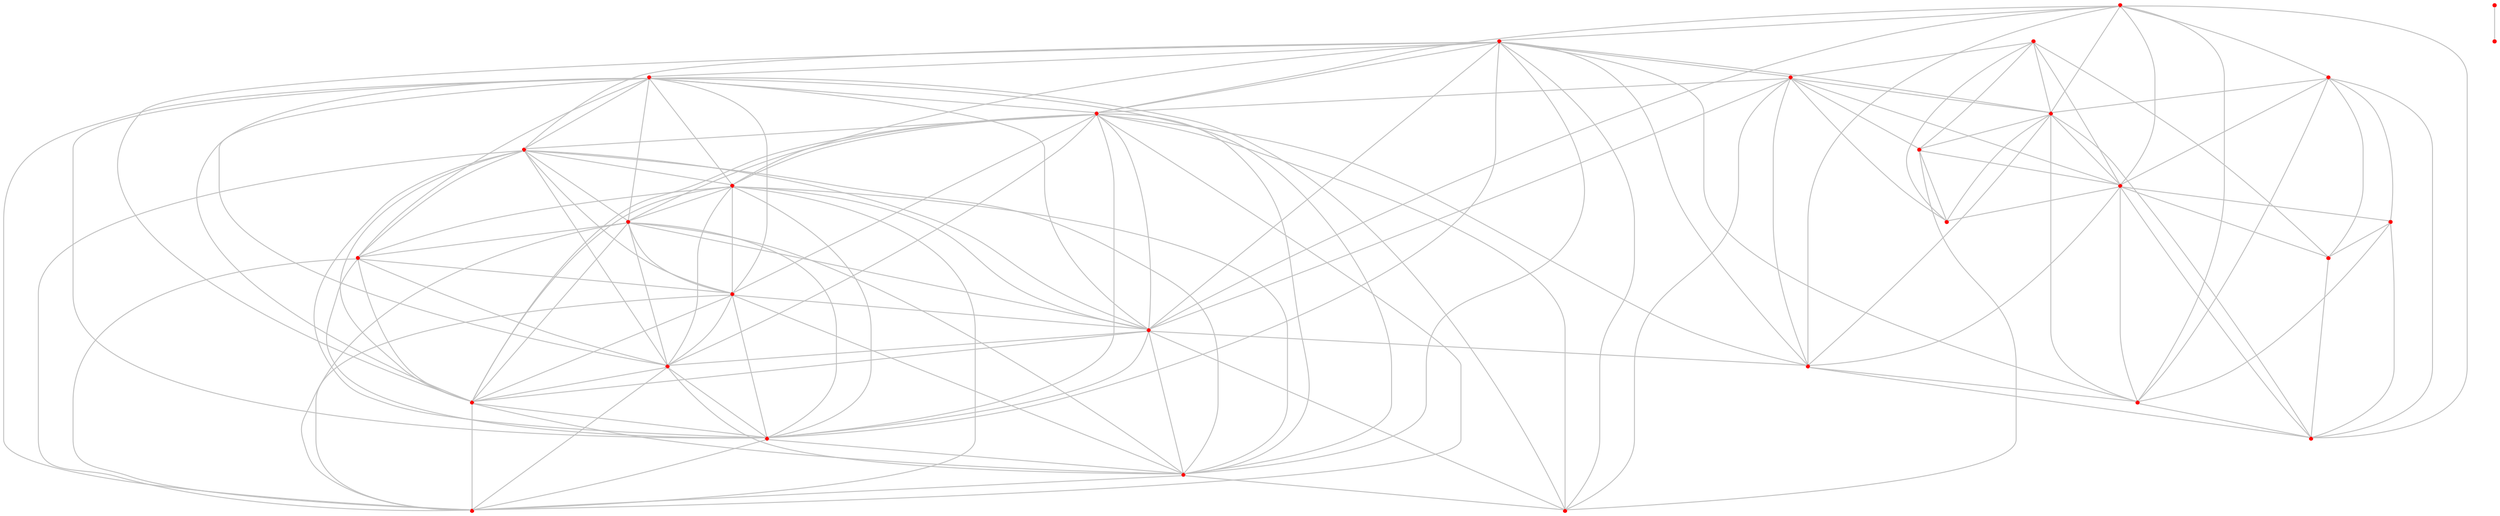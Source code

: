 graph {
	0 [color=red pos="1.6256943077225618,3.9018772138233833!" shape=point]
	1 [color=red pos="1.6688162763512389,2.010828255837758!" shape=point]
	2 [color=red pos="2.7428020350117674,2.1911003035706167!" shape=point]
	3 [color=red pos="0.36455717824058587,2.6159080073984873!" shape=point]
	4 [color=red pos="2.609485675348751,3.2756446743157817!" shape=point]
	5 [color=red pos="3.5058595803389543,1.5158418053701181!" shape=point]
	6 [color=red pos="3.127883568911354,1.9598020917935233!" shape=point]
	7 [color=red pos="3.130955154174005,0.9919056785821261!" shape=point]
	8 [color=red pos="1.7498221480537506,3.151083184006432!" shape=point]
	9 [color=red pos="3.216311087638771,1.0405477166945065!" shape=point]
	10 [color=red pos="0.28093822529204315,0.9930666209774031!" shape=point]
	11 [color=red pos="2.9662972265465717,0.6123719082612267!" shape=point]
	12 [color=red pos="2.9175826547786894,0.377266760711664!" shape=point]
	13 [color=red pos="3.892404623162042,1.0888868114846102!" shape=point]
	14 [color=red pos="2.8700128296801335,2.010676831573666!" shape=point]
	15 [color=red pos="2.9204836270318246,0.5435794272822996!" shape=point]
	16 [color=red pos="2.514897464137398,3.7903485629167495!" shape=point]
	17 [color=red pos="2.687474462619978,0.8078210390250637!" shape=point]
	18 [color=red pos="1.3127469649236083,3.133410080314089!" shape=point]
	19 [color=red pos="3.5835918190062763,0.999637962591859!" shape=point]
	20 [color=red pos="2.0843243186474516,3.784986086724214!" shape=point]
	21 [color=red pos="0.07788890929147696,2.5947193699566453!" shape=point]
	22 [color=red pos="1.9784234892665782,2.253524736750465!" shape=point]
	23 [color=red pos="0.19929875189475066,3.469089226358726!" shape=point]
	24 [color=red pos="1.2990416407857146,2.300918484607362!" shape=point]
	25 [color=red pos="0.6554669937820568,2.4758849152600604!" shape=point]
	26 [color=red pos="3.478435217990912,1.7713571936950592!" shape=point]
	27 [color=red pos="3.3170840778142128,0.4905359686396409!" shape=point]
	28 [color=red pos="1.2556459292821902,0.2039169464236701!" shape=point]
	29 [color=red pos="3.347232367475649,2.872536335158486!" shape=point]
	0 -- 4 [color=gray]
	0 -- 8 [color=gray]
	0 -- 16 [color=gray]
	0 -- 18 [color=gray]
	0 -- 20 [color=gray]
	0 -- 23 [color=gray]
	1 -- 2 [color=gray]
	1 -- 3 [color=gray]
	1 -- 6 [color=gray]
	1 -- 8 [color=gray]
	1 -- 14 [color=gray]
	1 -- 18 [color=gray]
	1 -- 22 [color=gray]
	1 -- 24 [color=gray]
	1 -- 25 [color=gray]
	2 -- 4 [color=gray]
	2 -- 5 [color=gray]
	2 -- 6 [color=gray]
	2 -- 7 [color=gray]
	2 -- 8 [color=gray]
	2 -- 9 [color=gray]
	2 -- 14 [color=gray]
	2 -- 17 [color=gray]
	2 -- 19 [color=gray]
	2 -- 22 [color=gray]
	2 -- 24 [color=gray]
	2 -- 26 [color=gray]
	2 -- 29 [color=gray]
	3 -- 8 [color=gray]
	3 -- 18 [color=gray]
	3 -- 21 [color=gray]
	3 -- 23 [color=gray]
	3 -- 24 [color=gray]
	3 -- 25 [color=gray]
	4 -- 6 [color=gray]
	4 -- 8 [color=gray]
	4 -- 14 [color=gray]
	4 -- 16 [color=gray]
	4 -- 18 [color=gray]
	4 -- 20 [color=gray]
	4 -- 22 [color=gray]
	4 -- 29 [color=gray]
	5 -- 6 [color=gray]
	5 -- 7 [color=gray]
	5 -- 9 [color=gray]
	5 -- 11 [color=gray]
	5 -- 12 [color=gray]
	5 -- 13 [color=gray]
	5 -- 14 [color=gray]
	5 -- 15 [color=gray]
	5 -- 17 [color=gray]
	5 -- 19 [color=gray]
	5 -- 26 [color=gray]
	5 -- 27 [color=gray]
	5 -- 29 [color=gray]
	6 -- 7 [color=gray]
	6 -- 9 [color=gray]
	6 -- 11 [color=gray]
	6 -- 13 [color=gray]
	6 -- 14 [color=gray]
	6 -- 15 [color=gray]
	6 -- 17 [color=gray]
	6 -- 19 [color=gray]
	6 -- 22 [color=gray]
	6 -- 26 [color=gray]
	6 -- 27 [color=gray]
	6 -- 29 [color=gray]
	7 -- 9 [color=gray]
	7 -- 11 [color=gray]
	7 -- 12 [color=gray]
	7 -- 13 [color=gray]
	7 -- 14 [color=gray]
	7 -- 15 [color=gray]
	7 -- 17 [color=gray]
	7 -- 19 [color=gray]
	7 -- 26 [color=gray]
	7 -- 27 [color=gray]
	8 -- 16 [color=gray]
	8 -- 18 [color=gray]
	8 -- 20 [color=gray]
	8 -- 22 [color=gray]
	8 -- 24 [color=gray]
	8 -- 25 [color=gray]
	9 -- 11 [color=gray]
	9 -- 12 [color=gray]
	9 -- 13 [color=gray]
	9 -- 14 [color=gray]
	9 -- 15 [color=gray]
	9 -- 17 [color=gray]
	9 -- 19 [color=gray]
	9 -- 26 [color=gray]
	9 -- 27 [color=gray]
	10 -- 28 [color=gray]
	11 -- 12 [color=gray]
	11 -- 13 [color=gray]
	11 -- 14 [color=gray]
	11 -- 15 [color=gray]
	11 -- 17 [color=gray]
	11 -- 19 [color=gray]
	11 -- 26 [color=gray]
	11 -- 27 [color=gray]
	12 -- 13 [color=gray]
	12 -- 15 [color=gray]
	12 -- 17 [color=gray]
	12 -- 19 [color=gray]
	12 -- 27 [color=gray]
	13 -- 14 [color=gray]
	13 -- 15 [color=gray]
	13 -- 17 [color=gray]
	13 -- 19 [color=gray]
	13 -- 26 [color=gray]
	13 -- 27 [color=gray]
	14 -- 15 [color=gray]
	14 -- 17 [color=gray]
	14 -- 19 [color=gray]
	14 -- 22 [color=gray]
	14 -- 26 [color=gray]
	14 -- 29 [color=gray]
	15 -- 17 [color=gray]
	15 -- 19 [color=gray]
	15 -- 26 [color=gray]
	15 -- 27 [color=gray]
	16 -- 18 [color=gray]
	16 -- 20 [color=gray]
	16 -- 29 [color=gray]
	17 -- 19 [color=gray]
	17 -- 26 [color=gray]
	17 -- 27 [color=gray]
	18 -- 20 [color=gray]
	18 -- 21 [color=gray]
	18 -- 22 [color=gray]
	18 -- 23 [color=gray]
	18 -- 24 [color=gray]
	18 -- 25 [color=gray]
	19 -- 26 [color=gray]
	19 -- 27 [color=gray]
	21 -- 23 [color=gray]
	21 -- 24 [color=gray]
	21 -- 25 [color=gray]
	22 -- 24 [color=gray]
	22 -- 25 [color=gray]
	23 -- 25 [color=gray]
	24 -- 25 [color=gray]
	26 -- 27 [color=gray]
	26 -- 29 [color=gray]
}
